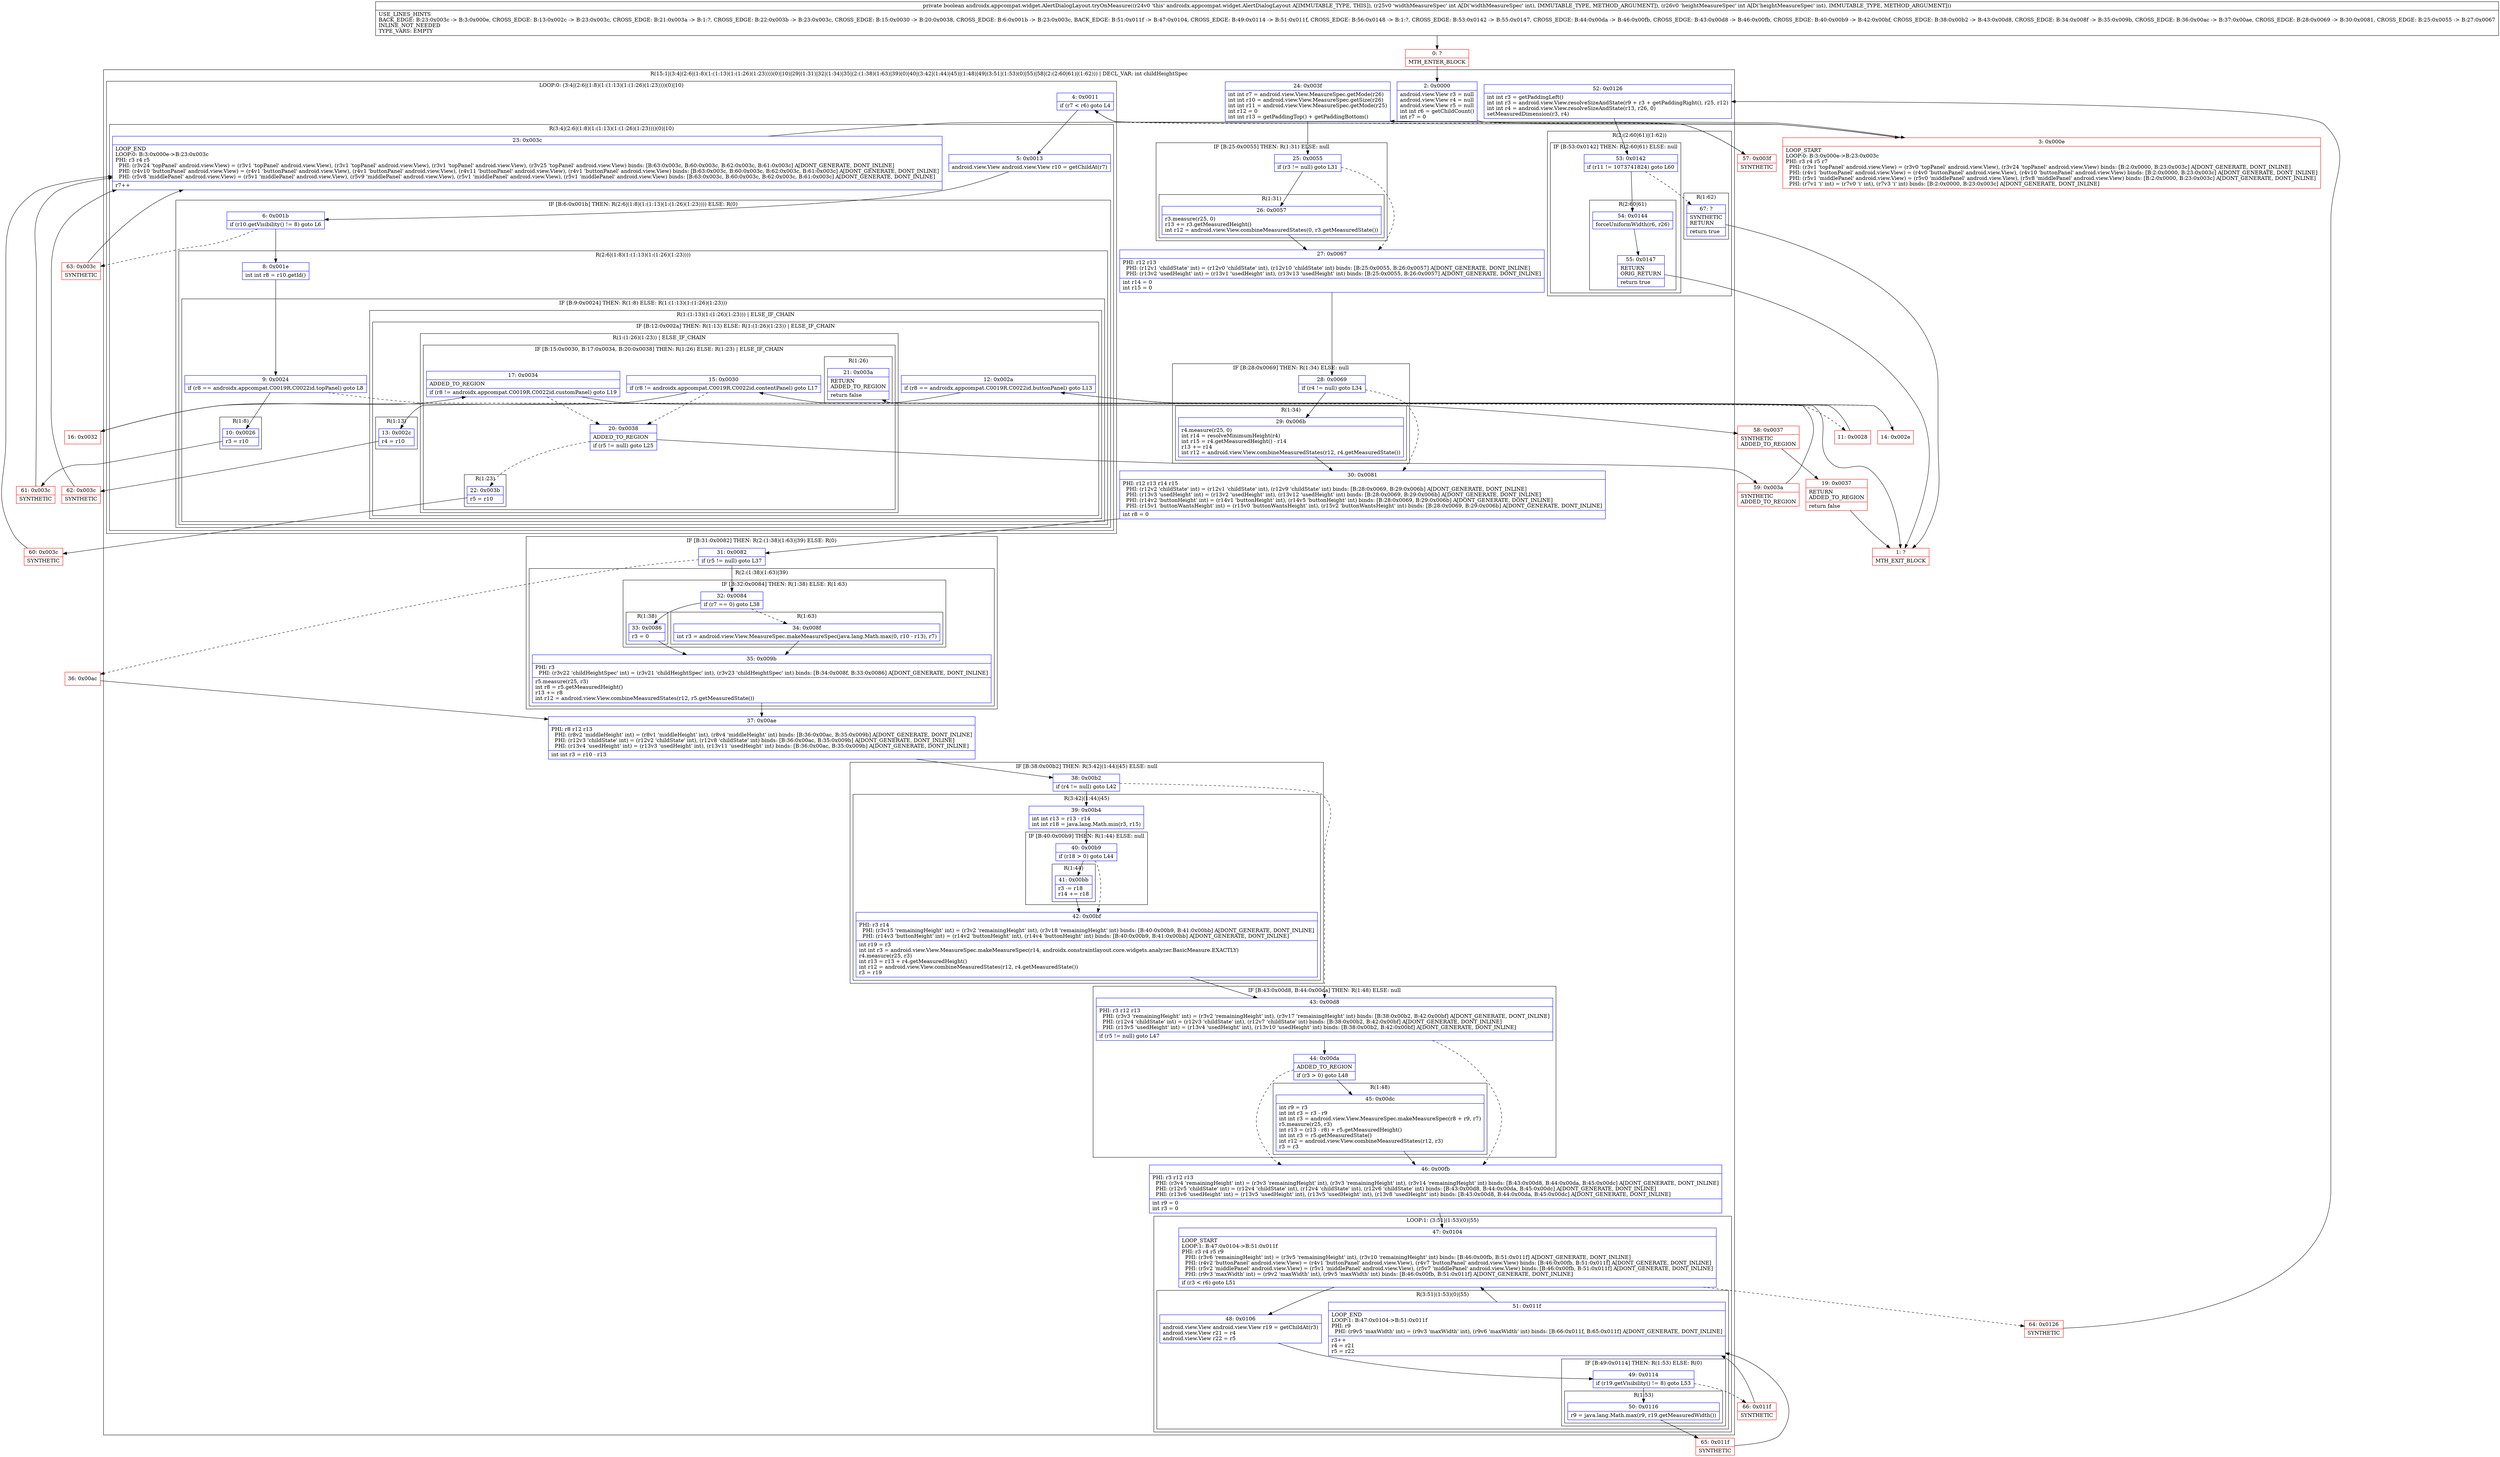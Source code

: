digraph "CFG forandroidx.appcompat.widget.AlertDialogLayout.tryOnMeasure(II)Z" {
subgraph cluster_Region_580481707 {
label = "R(15:1|(3:4|(2:6|(1:8)(1:(1:13)(1:(1:26)(1:23))))(0)|10)|29|(1:31)|32|(1:34)|35|(2:(1:38)(1:63)|39)(0)|40|(3:42|(1:44)|45)|(1:48)|49|(3:51|(1:53)(0)|55)|58|(2:(2:60|61)|(1:62))) | DECL_VAR: int childHeightSpec\l";
node [shape=record,color=blue];
Node_2 [shape=record,label="{2\:\ 0x0000|android.view.View r3 = null\landroid.view.View r4 = null\landroid.view.View r5 = null\lint int r6 = getChildCount()\lint r7 = 0\l}"];
subgraph cluster_LoopRegion_887979099 {
label = "LOOP:0: (3:4|(2:6|(1:8)(1:(1:13)(1:(1:26)(1:23))))(0)|10)";
node [shape=record,color=blue];
Node_4 [shape=record,label="{4\:\ 0x0011|if (r7 \< r6) goto L4\l}"];
subgraph cluster_Region_824777853 {
label = "R(3:4|(2:6|(1:8)(1:(1:13)(1:(1:26)(1:23))))(0)|10)";
node [shape=record,color=blue];
Node_5 [shape=record,label="{5\:\ 0x0013|android.view.View android.view.View r10 = getChildAt(r7)\l}"];
subgraph cluster_IfRegion_2022400920 {
label = "IF [B:6:0x001b] THEN: R(2:6|(1:8)(1:(1:13)(1:(1:26)(1:23)))) ELSE: R(0)";
node [shape=record,color=blue];
Node_6 [shape=record,label="{6\:\ 0x001b|if (r10.getVisibility() != 8) goto L6\l}"];
subgraph cluster_Region_408268028 {
label = "R(2:6|(1:8)(1:(1:13)(1:(1:26)(1:23))))";
node [shape=record,color=blue];
Node_8 [shape=record,label="{8\:\ 0x001e|int int r8 = r10.getId()\l}"];
subgraph cluster_IfRegion_552064826 {
label = "IF [B:9:0x0024] THEN: R(1:8) ELSE: R(1:(1:13)(1:(1:26)(1:23)))";
node [shape=record,color=blue];
Node_9 [shape=record,label="{9\:\ 0x0024|if (r8 == androidx.appcompat.C0019R.C0022id.topPanel) goto L8\l}"];
subgraph cluster_Region_872080039 {
label = "R(1:8)";
node [shape=record,color=blue];
Node_10 [shape=record,label="{10\:\ 0x0026|r3 = r10\l}"];
}
subgraph cluster_Region_1751747604 {
label = "R(1:(1:13)(1:(1:26)(1:23))) | ELSE_IF_CHAIN\l";
node [shape=record,color=blue];
subgraph cluster_IfRegion_1167814132 {
label = "IF [B:12:0x002a] THEN: R(1:13) ELSE: R(1:(1:26)(1:23)) | ELSE_IF_CHAIN\l";
node [shape=record,color=blue];
Node_12 [shape=record,label="{12\:\ 0x002a|if (r8 == androidx.appcompat.C0019R.C0022id.buttonPanel) goto L13\l}"];
subgraph cluster_Region_2137666634 {
label = "R(1:13)";
node [shape=record,color=blue];
Node_13 [shape=record,label="{13\:\ 0x002c|r4 = r10\l}"];
}
subgraph cluster_Region_1925183737 {
label = "R(1:(1:26)(1:23)) | ELSE_IF_CHAIN\l";
node [shape=record,color=blue];
subgraph cluster_IfRegion_1052036007 {
label = "IF [B:15:0x0030, B:17:0x0034, B:20:0x0038] THEN: R(1:26) ELSE: R(1:23) | ELSE_IF_CHAIN\l";
node [shape=record,color=blue];
Node_15 [shape=record,label="{15\:\ 0x0030|if (r8 != androidx.appcompat.C0019R.C0022id.contentPanel) goto L17\l}"];
Node_17 [shape=record,label="{17\:\ 0x0034|ADDED_TO_REGION\l|if (r8 != androidx.appcompat.C0019R.C0022id.customPanel) goto L19\l}"];
Node_20 [shape=record,label="{20\:\ 0x0038|ADDED_TO_REGION\l|if (r5 != null) goto L25\l}"];
subgraph cluster_Region_368979387 {
label = "R(1:26)";
node [shape=record,color=blue];
Node_21 [shape=record,label="{21\:\ 0x003a|RETURN\lADDED_TO_REGION\l|return false\l}"];
}
subgraph cluster_Region_1136033211 {
label = "R(1:23)";
node [shape=record,color=blue];
Node_22 [shape=record,label="{22\:\ 0x003b|r5 = r10\l}"];
}
}
}
}
}
}
}
subgraph cluster_Region_778411269 {
label = "R(0)";
node [shape=record,color=blue];
}
}
Node_23 [shape=record,label="{23\:\ 0x003c|LOOP_END\lLOOP:0: B:3:0x000e\-\>B:23:0x003c\lPHI: r3 r4 r5 \l  PHI: (r3v24 'topPanel' android.view.View) = (r3v1 'topPanel' android.view.View), (r3v1 'topPanel' android.view.View), (r3v1 'topPanel' android.view.View), (r3v25 'topPanel' android.view.View) binds: [B:63:0x003c, B:60:0x003c, B:62:0x003c, B:61:0x003c] A[DONT_GENERATE, DONT_INLINE]\l  PHI: (r4v10 'buttonPanel' android.view.View) = (r4v1 'buttonPanel' android.view.View), (r4v1 'buttonPanel' android.view.View), (r4v11 'buttonPanel' android.view.View), (r4v1 'buttonPanel' android.view.View) binds: [B:63:0x003c, B:60:0x003c, B:62:0x003c, B:61:0x003c] A[DONT_GENERATE, DONT_INLINE]\l  PHI: (r5v8 'middlePanel' android.view.View) = (r5v1 'middlePanel' android.view.View), (r5v9 'middlePanel' android.view.View), (r5v1 'middlePanel' android.view.View), (r5v1 'middlePanel' android.view.View) binds: [B:63:0x003c, B:60:0x003c, B:62:0x003c, B:61:0x003c] A[DONT_GENERATE, DONT_INLINE]\l|r7++\l}"];
}
}
Node_24 [shape=record,label="{24\:\ 0x003f|int int r7 = android.view.View.MeasureSpec.getMode(r26)\lint int r10 = android.view.View.MeasureSpec.getSize(r26)\lint int r11 = android.view.View.MeasureSpec.getMode(r25)\lint r12 = 0\lint int r13 = getPaddingTop() + getPaddingBottom()\l}"];
subgraph cluster_IfRegion_2010303903 {
label = "IF [B:25:0x0055] THEN: R(1:31) ELSE: null";
node [shape=record,color=blue];
Node_25 [shape=record,label="{25\:\ 0x0055|if (r3 != null) goto L31\l}"];
subgraph cluster_Region_1912879754 {
label = "R(1:31)";
node [shape=record,color=blue];
Node_26 [shape=record,label="{26\:\ 0x0057|r3.measure(r25, 0)\lr13 += r3.getMeasuredHeight()\lint r12 = android.view.View.combineMeasuredStates(0, r3.getMeasuredState())\l}"];
}
}
Node_27 [shape=record,label="{27\:\ 0x0067|PHI: r12 r13 \l  PHI: (r12v1 'childState' int) = (r12v0 'childState' int), (r12v10 'childState' int) binds: [B:25:0x0055, B:26:0x0057] A[DONT_GENERATE, DONT_INLINE]\l  PHI: (r13v2 'usedHeight' int) = (r13v1 'usedHeight' int), (r13v13 'usedHeight' int) binds: [B:25:0x0055, B:26:0x0057] A[DONT_GENERATE, DONT_INLINE]\l|int r14 = 0\lint r15 = 0\l}"];
subgraph cluster_IfRegion_506834957 {
label = "IF [B:28:0x0069] THEN: R(1:34) ELSE: null";
node [shape=record,color=blue];
Node_28 [shape=record,label="{28\:\ 0x0069|if (r4 != null) goto L34\l}"];
subgraph cluster_Region_1295391019 {
label = "R(1:34)";
node [shape=record,color=blue];
Node_29 [shape=record,label="{29\:\ 0x006b|r4.measure(r25, 0)\lint r14 = resolveMinimumHeight(r4)\lint r15 = r4.getMeasuredHeight() \- r14\lr13 += r14\lint r12 = android.view.View.combineMeasuredStates(r12, r4.getMeasuredState())\l}"];
}
}
Node_30 [shape=record,label="{30\:\ 0x0081|PHI: r12 r13 r14 r15 \l  PHI: (r12v2 'childState' int) = (r12v1 'childState' int), (r12v9 'childState' int) binds: [B:28:0x0069, B:29:0x006b] A[DONT_GENERATE, DONT_INLINE]\l  PHI: (r13v3 'usedHeight' int) = (r13v2 'usedHeight' int), (r13v12 'usedHeight' int) binds: [B:28:0x0069, B:29:0x006b] A[DONT_GENERATE, DONT_INLINE]\l  PHI: (r14v2 'buttonHeight' int) = (r14v1 'buttonHeight' int), (r14v5 'buttonHeight' int) binds: [B:28:0x0069, B:29:0x006b] A[DONT_GENERATE, DONT_INLINE]\l  PHI: (r15v1 'buttonWantsHeight' int) = (r15v0 'buttonWantsHeight' int), (r15v2 'buttonWantsHeight' int) binds: [B:28:0x0069, B:29:0x006b] A[DONT_GENERATE, DONT_INLINE]\l|int r8 = 0\l}"];
subgraph cluster_IfRegion_1430626228 {
label = "IF [B:31:0x0082] THEN: R(2:(1:38)(1:63)|39) ELSE: R(0)";
node [shape=record,color=blue];
Node_31 [shape=record,label="{31\:\ 0x0082|if (r5 != null) goto L37\l}"];
subgraph cluster_Region_628492330 {
label = "R(2:(1:38)(1:63)|39)";
node [shape=record,color=blue];
subgraph cluster_IfRegion_1853464999 {
label = "IF [B:32:0x0084] THEN: R(1:38) ELSE: R(1:63)";
node [shape=record,color=blue];
Node_32 [shape=record,label="{32\:\ 0x0084|if (r7 == 0) goto L38\l}"];
subgraph cluster_Region_1432756197 {
label = "R(1:38)";
node [shape=record,color=blue];
Node_33 [shape=record,label="{33\:\ 0x0086|r3 = 0\l}"];
}
subgraph cluster_Region_927099753 {
label = "R(1:63)";
node [shape=record,color=blue];
Node_34 [shape=record,label="{34\:\ 0x008f|int r3 = android.view.View.MeasureSpec.makeMeasureSpec(java.lang.Math.max(0, r10 \- r13), r7)\l}"];
}
}
Node_35 [shape=record,label="{35\:\ 0x009b|PHI: r3 \l  PHI: (r3v22 'childHeightSpec' int) = (r3v21 'childHeightSpec' int), (r3v23 'childHeightSpec' int) binds: [B:34:0x008f, B:33:0x0086] A[DONT_GENERATE, DONT_INLINE]\l|r5.measure(r25, r3)\lint r8 = r5.getMeasuredHeight()\lr13 += r8\lint r12 = android.view.View.combineMeasuredStates(r12, r5.getMeasuredState())\l}"];
}
subgraph cluster_Region_180927985 {
label = "R(0)";
node [shape=record,color=blue];
}
}
Node_37 [shape=record,label="{37\:\ 0x00ae|PHI: r8 r12 r13 \l  PHI: (r8v2 'middleHeight' int) = (r8v1 'middleHeight' int), (r8v4 'middleHeight' int) binds: [B:36:0x00ac, B:35:0x009b] A[DONT_GENERATE, DONT_INLINE]\l  PHI: (r12v3 'childState' int) = (r12v2 'childState' int), (r12v8 'childState' int) binds: [B:36:0x00ac, B:35:0x009b] A[DONT_GENERATE, DONT_INLINE]\l  PHI: (r13v4 'usedHeight' int) = (r13v3 'usedHeight' int), (r13v11 'usedHeight' int) binds: [B:36:0x00ac, B:35:0x009b] A[DONT_GENERATE, DONT_INLINE]\l|int int r3 = r10 \- r13\l}"];
subgraph cluster_IfRegion_1591130524 {
label = "IF [B:38:0x00b2] THEN: R(3:42|(1:44)|45) ELSE: null";
node [shape=record,color=blue];
Node_38 [shape=record,label="{38\:\ 0x00b2|if (r4 != null) goto L42\l}"];
subgraph cluster_Region_1882201704 {
label = "R(3:42|(1:44)|45)";
node [shape=record,color=blue];
Node_39 [shape=record,label="{39\:\ 0x00b4|int int r13 = r13 \- r14\lint int r18 = java.lang.Math.min(r3, r15)\l}"];
subgraph cluster_IfRegion_1679528494 {
label = "IF [B:40:0x00b9] THEN: R(1:44) ELSE: null";
node [shape=record,color=blue];
Node_40 [shape=record,label="{40\:\ 0x00b9|if (r18 \> 0) goto L44\l}"];
subgraph cluster_Region_853570965 {
label = "R(1:44)";
node [shape=record,color=blue];
Node_41 [shape=record,label="{41\:\ 0x00bb|r3 \-= r18\lr14 += r18\l}"];
}
}
Node_42 [shape=record,label="{42\:\ 0x00bf|PHI: r3 r14 \l  PHI: (r3v15 'remainingHeight' int) = (r3v2 'remainingHeight' int), (r3v18 'remainingHeight' int) binds: [B:40:0x00b9, B:41:0x00bb] A[DONT_GENERATE, DONT_INLINE]\l  PHI: (r14v3 'buttonHeight' int) = (r14v2 'buttonHeight' int), (r14v4 'buttonHeight' int) binds: [B:40:0x00b9, B:41:0x00bb] A[DONT_GENERATE, DONT_INLINE]\l|int r19 = r3\lint int r3 = android.view.View.MeasureSpec.makeMeasureSpec(r14, androidx.constraintlayout.core.widgets.analyzer.BasicMeasure.EXACTLY)\lr4.measure(r25, r3)\lint r13 = r13 + r4.getMeasuredHeight()\lint r12 = android.view.View.combineMeasuredStates(r12, r4.getMeasuredState())\lr3 = r19\l}"];
}
}
subgraph cluster_IfRegion_1440604826 {
label = "IF [B:43:0x00d8, B:44:0x00da] THEN: R(1:48) ELSE: null";
node [shape=record,color=blue];
Node_43 [shape=record,label="{43\:\ 0x00d8|PHI: r3 r12 r13 \l  PHI: (r3v3 'remainingHeight' int) = (r3v2 'remainingHeight' int), (r3v17 'remainingHeight' int) binds: [B:38:0x00b2, B:42:0x00bf] A[DONT_GENERATE, DONT_INLINE]\l  PHI: (r12v4 'childState' int) = (r12v3 'childState' int), (r12v7 'childState' int) binds: [B:38:0x00b2, B:42:0x00bf] A[DONT_GENERATE, DONT_INLINE]\l  PHI: (r13v5 'usedHeight' int) = (r13v4 'usedHeight' int), (r13v10 'usedHeight' int) binds: [B:38:0x00b2, B:42:0x00bf] A[DONT_GENERATE, DONT_INLINE]\l|if (r5 != null) goto L47\l}"];
Node_44 [shape=record,label="{44\:\ 0x00da|ADDED_TO_REGION\l|if (r3 \> 0) goto L48\l}"];
subgraph cluster_Region_1294791285 {
label = "R(1:48)";
node [shape=record,color=blue];
Node_45 [shape=record,label="{45\:\ 0x00dc|int r9 = r3\lint int r3 = r3 \- r9\lint int r3 = android.view.View.MeasureSpec.makeMeasureSpec(r8 + r9, r7)\lr5.measure(r25, r3)\lint r13 = (r13 \- r8) + r5.getMeasuredHeight()\lint int r3 = r5.getMeasuredState()\lint r12 = android.view.View.combineMeasuredStates(r12, r3)\lr3 = r3\l}"];
}
}
Node_46 [shape=record,label="{46\:\ 0x00fb|PHI: r3 r12 r13 \l  PHI: (r3v4 'remainingHeight' int) = (r3v3 'remainingHeight' int), (r3v3 'remainingHeight' int), (r3v14 'remainingHeight' int) binds: [B:43:0x00d8, B:44:0x00da, B:45:0x00dc] A[DONT_GENERATE, DONT_INLINE]\l  PHI: (r12v5 'childState' int) = (r12v4 'childState' int), (r12v4 'childState' int), (r12v6 'childState' int) binds: [B:43:0x00d8, B:44:0x00da, B:45:0x00dc] A[DONT_GENERATE, DONT_INLINE]\l  PHI: (r13v6 'usedHeight' int) = (r13v5 'usedHeight' int), (r13v5 'usedHeight' int), (r13v8 'usedHeight' int) binds: [B:43:0x00d8, B:44:0x00da, B:45:0x00dc] A[DONT_GENERATE, DONT_INLINE]\l|int r9 = 0\lint r3 = 0\l}"];
subgraph cluster_LoopRegion_567219636 {
label = "LOOP:1: (3:51|(1:53)(0)|55)";
node [shape=record,color=blue];
Node_47 [shape=record,label="{47\:\ 0x0104|LOOP_START\lLOOP:1: B:47:0x0104\-\>B:51:0x011f\lPHI: r3 r4 r5 r9 \l  PHI: (r3v6 'remainingHeight' int) = (r3v5 'remainingHeight' int), (r3v10 'remainingHeight' int) binds: [B:46:0x00fb, B:51:0x011f] A[DONT_GENERATE, DONT_INLINE]\l  PHI: (r4v2 'buttonPanel' android.view.View) = (r4v1 'buttonPanel' android.view.View), (r4v7 'buttonPanel' android.view.View) binds: [B:46:0x00fb, B:51:0x011f] A[DONT_GENERATE, DONT_INLINE]\l  PHI: (r5v2 'middlePanel' android.view.View) = (r5v1 'middlePanel' android.view.View), (r5v7 'middlePanel' android.view.View) binds: [B:46:0x00fb, B:51:0x011f] A[DONT_GENERATE, DONT_INLINE]\l  PHI: (r9v3 'maxWidth' int) = (r9v2 'maxWidth' int), (r9v5 'maxWidth' int) binds: [B:46:0x00fb, B:51:0x011f] A[DONT_GENERATE, DONT_INLINE]\l|if (r3 \< r6) goto L51\l}"];
subgraph cluster_Region_467731019 {
label = "R(3:51|(1:53)(0)|55)";
node [shape=record,color=blue];
Node_48 [shape=record,label="{48\:\ 0x0106|android.view.View android.view.View r19 = getChildAt(r3)\landroid.view.View r21 = r4\landroid.view.View r22 = r5\l}"];
subgraph cluster_IfRegion_889890443 {
label = "IF [B:49:0x0114] THEN: R(1:53) ELSE: R(0)";
node [shape=record,color=blue];
Node_49 [shape=record,label="{49\:\ 0x0114|if (r19.getVisibility() != 8) goto L53\l}"];
subgraph cluster_Region_297246455 {
label = "R(1:53)";
node [shape=record,color=blue];
Node_50 [shape=record,label="{50\:\ 0x0116|r9 = java.lang.Math.max(r9, r19.getMeasuredWidth())\l}"];
}
subgraph cluster_Region_129885281 {
label = "R(0)";
node [shape=record,color=blue];
}
}
Node_51 [shape=record,label="{51\:\ 0x011f|LOOP_END\lLOOP:1: B:47:0x0104\-\>B:51:0x011f\lPHI: r9 \l  PHI: (r9v5 'maxWidth' int) = (r9v3 'maxWidth' int), (r9v6 'maxWidth' int) binds: [B:66:0x011f, B:65:0x011f] A[DONT_GENERATE, DONT_INLINE]\l|r3++\lr4 = r21\lr5 = r22\l}"];
}
}
Node_52 [shape=record,label="{52\:\ 0x0126|int int r3 = getPaddingLeft()\lint int r3 = android.view.View.resolveSizeAndState(r9 + r3 + getPaddingRight(), r25, r12)\lint int r4 = android.view.View.resolveSizeAndState(r13, r26, 0)\lsetMeasuredDimension(r3, r4)\l}"];
subgraph cluster_Region_1674220248 {
label = "R(2:(2:60|61)|(1:62))";
node [shape=record,color=blue];
subgraph cluster_IfRegion_1272140390 {
label = "IF [B:53:0x0142] THEN: R(2:60|61) ELSE: null";
node [shape=record,color=blue];
Node_53 [shape=record,label="{53\:\ 0x0142|if (r11 != 1073741824) goto L60\l}"];
subgraph cluster_Region_465365541 {
label = "R(2:60|61)";
node [shape=record,color=blue];
Node_54 [shape=record,label="{54\:\ 0x0144|forceUniformWidth(r6, r26)\l}"];
Node_55 [shape=record,label="{55\:\ 0x0147|RETURN\lORIG_RETURN\l|return true\l}"];
}
}
subgraph cluster_Region_1631954449 {
label = "R(1:62)";
node [shape=record,color=blue];
Node_67 [shape=record,label="{67\:\ ?|SYNTHETIC\lRETURN\l|return true\l}"];
}
}
}
Node_0 [shape=record,color=red,label="{0\:\ ?|MTH_ENTER_BLOCK\l}"];
Node_3 [shape=record,color=red,label="{3\:\ 0x000e|LOOP_START\lLOOP:0: B:3:0x000e\-\>B:23:0x003c\lPHI: r3 r4 r5 r7 \l  PHI: (r3v1 'topPanel' android.view.View) = (r3v0 'topPanel' android.view.View), (r3v24 'topPanel' android.view.View) binds: [B:2:0x0000, B:23:0x003c] A[DONT_GENERATE, DONT_INLINE]\l  PHI: (r4v1 'buttonPanel' android.view.View) = (r4v0 'buttonPanel' android.view.View), (r4v10 'buttonPanel' android.view.View) binds: [B:2:0x0000, B:23:0x003c] A[DONT_GENERATE, DONT_INLINE]\l  PHI: (r5v1 'middlePanel' android.view.View) = (r5v0 'middlePanel' android.view.View), (r5v8 'middlePanel' android.view.View) binds: [B:2:0x0000, B:23:0x003c] A[DONT_GENERATE, DONT_INLINE]\l  PHI: (r7v1 'i' int) = (r7v0 'i' int), (r7v3 'i' int) binds: [B:2:0x0000, B:23:0x003c] A[DONT_GENERATE, DONT_INLINE]\l}"];
Node_61 [shape=record,color=red,label="{61\:\ 0x003c|SYNTHETIC\l}"];
Node_11 [shape=record,color=red,label="{11\:\ 0x0028}"];
Node_62 [shape=record,color=red,label="{62\:\ 0x003c|SYNTHETIC\l}"];
Node_14 [shape=record,color=red,label="{14\:\ 0x002e}"];
Node_16 [shape=record,color=red,label="{16\:\ 0x0032}"];
Node_58 [shape=record,color=red,label="{58\:\ 0x0037|SYNTHETIC\lADDED_TO_REGION\l}"];
Node_19 [shape=record,color=red,label="{19\:\ 0x0037|RETURN\lADDED_TO_REGION\l|return false\l}"];
Node_1 [shape=record,color=red,label="{1\:\ ?|MTH_EXIT_BLOCK\l}"];
Node_60 [shape=record,color=red,label="{60\:\ 0x003c|SYNTHETIC\l}"];
Node_59 [shape=record,color=red,label="{59\:\ 0x003a|SYNTHETIC\lADDED_TO_REGION\l}"];
Node_63 [shape=record,color=red,label="{63\:\ 0x003c|SYNTHETIC\l}"];
Node_57 [shape=record,color=red,label="{57\:\ 0x003f|SYNTHETIC\l}"];
Node_65 [shape=record,color=red,label="{65\:\ 0x011f|SYNTHETIC\l}"];
Node_66 [shape=record,color=red,label="{66\:\ 0x011f|SYNTHETIC\l}"];
Node_64 [shape=record,color=red,label="{64\:\ 0x0126|SYNTHETIC\l}"];
Node_36 [shape=record,color=red,label="{36\:\ 0x00ac}"];
MethodNode[shape=record,label="{private boolean androidx.appcompat.widget.AlertDialogLayout.tryOnMeasure((r24v0 'this' androidx.appcompat.widget.AlertDialogLayout A[IMMUTABLE_TYPE, THIS]), (r25v0 'widthMeasureSpec' int A[D('widthMeasureSpec' int), IMMUTABLE_TYPE, METHOD_ARGUMENT]), (r26v0 'heightMeasureSpec' int A[D('heightMeasureSpec' int), IMMUTABLE_TYPE, METHOD_ARGUMENT]))  | USE_LINES_HINTS\lBACK_EDGE: B:23:0x003c \-\> B:3:0x000e, CROSS_EDGE: B:13:0x002c \-\> B:23:0x003c, CROSS_EDGE: B:21:0x003a \-\> B:1:?, CROSS_EDGE: B:22:0x003b \-\> B:23:0x003c, CROSS_EDGE: B:15:0x0030 \-\> B:20:0x0038, CROSS_EDGE: B:6:0x001b \-\> B:23:0x003c, BACK_EDGE: B:51:0x011f \-\> B:47:0x0104, CROSS_EDGE: B:49:0x0114 \-\> B:51:0x011f, CROSS_EDGE: B:56:0x0148 \-\> B:1:?, CROSS_EDGE: B:53:0x0142 \-\> B:55:0x0147, CROSS_EDGE: B:44:0x00da \-\> B:46:0x00fb, CROSS_EDGE: B:43:0x00d8 \-\> B:46:0x00fb, CROSS_EDGE: B:40:0x00b9 \-\> B:42:0x00bf, CROSS_EDGE: B:38:0x00b2 \-\> B:43:0x00d8, CROSS_EDGE: B:34:0x008f \-\> B:35:0x009b, CROSS_EDGE: B:36:0x00ac \-\> B:37:0x00ae, CROSS_EDGE: B:28:0x0069 \-\> B:30:0x0081, CROSS_EDGE: B:25:0x0055 \-\> B:27:0x0067\lINLINE_NOT_NEEDED\lTYPE_VARS: EMPTY\l}"];
MethodNode -> Node_0;Node_2 -> Node_3;
Node_4 -> Node_5;
Node_4 -> Node_57[style=dashed];
Node_5 -> Node_6;
Node_6 -> Node_8;
Node_6 -> Node_63[style=dashed];
Node_8 -> Node_9;
Node_9 -> Node_10;
Node_9 -> Node_11[style=dashed];
Node_10 -> Node_61;
Node_12 -> Node_13;
Node_12 -> Node_14[style=dashed];
Node_13 -> Node_62;
Node_15 -> Node_16;
Node_15 -> Node_20[style=dashed];
Node_17 -> Node_20[style=dashed];
Node_17 -> Node_58;
Node_20 -> Node_22[style=dashed];
Node_20 -> Node_59;
Node_21 -> Node_1;
Node_22 -> Node_60;
Node_23 -> Node_3;
Node_24 -> Node_25;
Node_25 -> Node_26;
Node_25 -> Node_27[style=dashed];
Node_26 -> Node_27;
Node_27 -> Node_28;
Node_28 -> Node_29;
Node_28 -> Node_30[style=dashed];
Node_29 -> Node_30;
Node_30 -> Node_31;
Node_31 -> Node_32;
Node_31 -> Node_36[style=dashed];
Node_32 -> Node_33;
Node_32 -> Node_34[style=dashed];
Node_33 -> Node_35;
Node_34 -> Node_35;
Node_35 -> Node_37;
Node_37 -> Node_38;
Node_38 -> Node_39;
Node_38 -> Node_43[style=dashed];
Node_39 -> Node_40;
Node_40 -> Node_41;
Node_40 -> Node_42[style=dashed];
Node_41 -> Node_42;
Node_42 -> Node_43;
Node_43 -> Node_44;
Node_43 -> Node_46[style=dashed];
Node_44 -> Node_45;
Node_44 -> Node_46[style=dashed];
Node_45 -> Node_46;
Node_46 -> Node_47;
Node_47 -> Node_48;
Node_47 -> Node_64[style=dashed];
Node_48 -> Node_49;
Node_49 -> Node_50;
Node_49 -> Node_66[style=dashed];
Node_50 -> Node_65;
Node_51 -> Node_47;
Node_52 -> Node_53;
Node_53 -> Node_54;
Node_53 -> Node_67[style=dashed];
Node_54 -> Node_55;
Node_55 -> Node_1;
Node_67 -> Node_1;
Node_0 -> Node_2;
Node_3 -> Node_4;
Node_61 -> Node_23;
Node_11 -> Node_12;
Node_62 -> Node_23;
Node_14 -> Node_15;
Node_16 -> Node_17;
Node_58 -> Node_19;
Node_19 -> Node_1;
Node_60 -> Node_23;
Node_59 -> Node_21;
Node_63 -> Node_23;
Node_57 -> Node_24;
Node_65 -> Node_51;
Node_66 -> Node_51;
Node_64 -> Node_52;
Node_36 -> Node_37;
}

